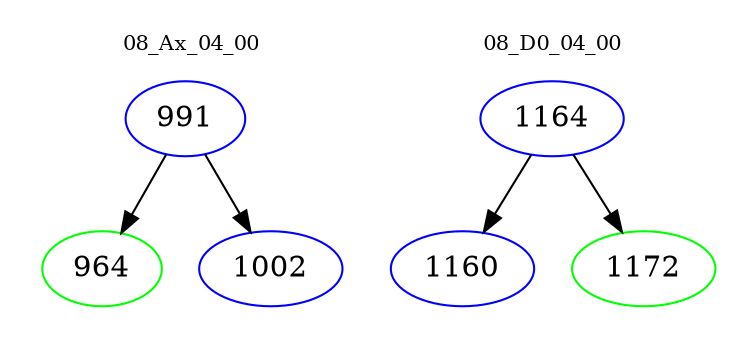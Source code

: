 digraph{
subgraph cluster_0 {
color = white
label = "08_Ax_04_00";
fontsize=10;
T0_991 [label="991", color="blue"]
T0_991 -> T0_964 [color="black"]
T0_964 [label="964", color="green"]
T0_991 -> T0_1002 [color="black"]
T0_1002 [label="1002", color="blue"]
}
subgraph cluster_1 {
color = white
label = "08_D0_04_00";
fontsize=10;
T1_1164 [label="1164", color="blue"]
T1_1164 -> T1_1160 [color="black"]
T1_1160 [label="1160", color="blue"]
T1_1164 -> T1_1172 [color="black"]
T1_1172 [label="1172", color="green"]
}
}
